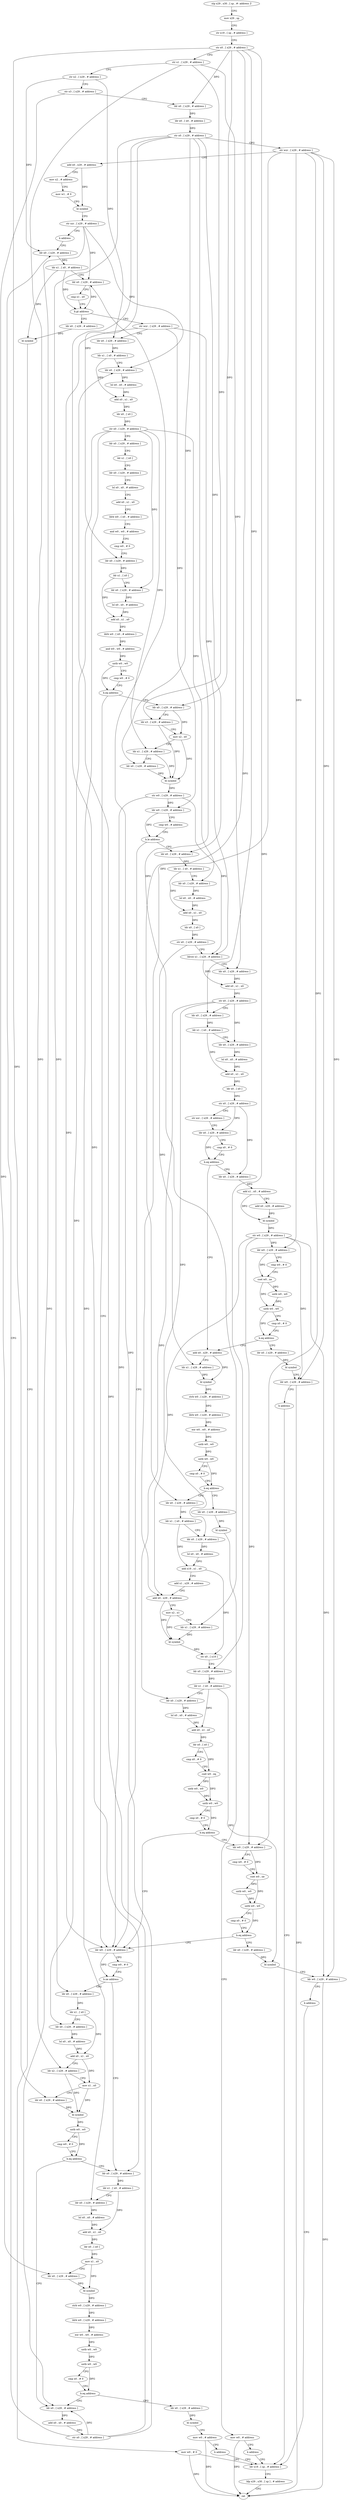 digraph "func" {
"378236" [label = "stp x29 , x30 , [ sp , #- address ]!" ]
"378240" [label = "mov x29 , sp" ]
"378244" [label = "str x19 , [ sp , # address ]" ]
"378248" [label = "str x0 , [ x29 , # address ]" ]
"378252" [label = "str x1 , [ x29 , # address ]" ]
"378256" [label = "str x2 , [ x29 , # address ]" ]
"378260" [label = "str x3 , [ x29 , # address ]" ]
"378264" [label = "ldr x0 , [ x29 , # address ]" ]
"378268" [label = "ldr x0 , [ x0 , # address ]" ]
"378272" [label = "str x0 , [ x29 , # address ]" ]
"378276" [label = "str wzr , [ x29 , # address ]" ]
"378280" [label = "add x0 , x29 , # address" ]
"378284" [label = "mov x2 , # address" ]
"378288" [label = "mov w1 , # 0" ]
"378292" [label = "bl symbol" ]
"378296" [label = "str xzr , [ x29 , # address ]" ]
"378300" [label = "b address" ]
"378944" [label = "ldr x0 , [ x29 , # address ]" ]
"378948" [label = "ldr x1 , [ x0 , # address ]" ]
"378952" [label = "ldr x0 , [ x29 , # address ]" ]
"378956" [label = "cmp x1 , x0" ]
"378960" [label = "b.gt address" ]
"378304" [label = "str wzr , [ x29 , # address ]" ]
"378964" [label = "ldr x0 , [ x29 , # address ]" ]
"378308" [label = "ldr x0 , [ x29 , # address ]" ]
"378312" [label = "ldr x1 , [ x0 , # address ]" ]
"378316" [label = "ldr x0 , [ x29 , # address ]" ]
"378320" [label = "lsl x0 , x0 , # address" ]
"378324" [label = "add x0 , x1 , x0" ]
"378328" [label = "ldr x0 , [ x0 ]" ]
"378332" [label = "str x0 , [ x29 , # address ]" ]
"378336" [label = "ldr x0 , [ x29 , # address ]" ]
"378340" [label = "ldr x1 , [ x0 ]" ]
"378344" [label = "ldr x0 , [ x29 , # address ]" ]
"378348" [label = "lsl x0 , x0 , # address" ]
"378352" [label = "add x0 , x1 , x0" ]
"378356" [label = "ldrb w0 , [ x0 , # address ]" ]
"378360" [label = "and w0 , w0 , # address" ]
"378364" [label = "cmp w0 , # 0" ]
"378368" [label = "ldr x0 , [ x29 , # address ]" ]
"378372" [label = "ldr x1 , [ x0 ]" ]
"378376" [label = "ldr x0 , [ x29 , # address ]" ]
"378380" [label = "lsl x0 , x0 , # address" ]
"378384" [label = "add x0 , x1 , x0" ]
"378388" [label = "ldrb w0 , [ x0 , # address ]" ]
"378392" [label = "and w0 , w0 , # address" ]
"378396" [label = "uxtb w0 , w0" ]
"378400" [label = "cmp w0 , # 0" ]
"378404" [label = "b.eq address" ]
"378792" [label = "ldr w0 , [ x29 , # address ]" ]
"378408" [label = "ldr x0 , [ x29 , # address ]" ]
"378968" [label = "bl symbol" ]
"378972" [label = "mov w0 , # 0" ]
"378976" [label = "ldr x19 , [ sp , # address ]" ]
"378796" [label = "cmp w0 , # 0" ]
"378800" [label = "b.ne address" ]
"378852" [label = "ldr x0 , [ x29 , # address ]" ]
"378804" [label = "ldr x0 , [ x29 , # address ]" ]
"378412" [label = "ldr x3 , [ x29 , # address ]" ]
"378416" [label = "mov x2 , x0" ]
"378420" [label = "ldr x1 , [ x29 , # address ]" ]
"378424" [label = "ldr x0 , [ x29 , # address ]" ]
"378428" [label = "bl symbol" ]
"378432" [label = "str w0 , [ x29 , # address ]" ]
"378436" [label = "ldr w0 , [ x29 , # address ]" ]
"378440" [label = "cmp w0 , # address" ]
"378444" [label = "b.le address" ]
"378448" [label = "ldr x0 , [ x29 , # address ]" ]
"378856" [label = "ldr x1 , [ x0 , # address ]" ]
"378860" [label = "ldr x0 , [ x29 , # address ]" ]
"378864" [label = "lsl x0 , x0 , # address" ]
"378868" [label = "add x0 , x1 , x0" ]
"378872" [label = "ldr x0 , [ x0 ]" ]
"378876" [label = "mov x1 , x0" ]
"378880" [label = "ldr x0 , [ x29 , # address ]" ]
"378884" [label = "bl symbol" ]
"378888" [label = "strb w0 , [ x29 , # address ]" ]
"378892" [label = "ldrb w0 , [ x29 , # address ]" ]
"378896" [label = "eor w0 , w0 , # address" ]
"378900" [label = "uxtb w0 , w0" ]
"378904" [label = "uxtb w0 , w0" ]
"378908" [label = "cmp x0 , # 0" ]
"378912" [label = "b.eq address" ]
"378932" [label = "ldr x0 , [ x29 , # address ]" ]
"378916" [label = "ldr x0 , [ x29 , # address ]" ]
"378808" [label = "ldr x1 , [ x0 ]" ]
"378812" [label = "ldr x0 , [ x29 , # address ]" ]
"378816" [label = "lsl x0 , x0 , # address" ]
"378820" [label = "add x0 , x1 , x0" ]
"378824" [label = "ldr x2 , [ x29 , # address ]" ]
"378828" [label = "mov x1 , x0" ]
"378832" [label = "ldr x0 , [ x29 , # address ]" ]
"378836" [label = "bl symbol" ]
"378840" [label = "uxtb w0 , w0" ]
"378844" [label = "cmp w0 , # 0" ]
"378848" [label = "b.eq address" ]
"378452" [label = "ldr x1 , [ x0 , # address ]" ]
"378456" [label = "ldr x0 , [ x29 , # address ]" ]
"378460" [label = "lsl x0 , x0 , # address" ]
"378464" [label = "add x0 , x1 , x0" ]
"378468" [label = "ldr x0 , [ x0 ]" ]
"378472" [label = "str x0 , [ x29 , # address ]" ]
"378476" [label = "ldrsw x1 , [ x29 , # address ]" ]
"378480" [label = "ldr x0 , [ x29 , # address ]" ]
"378484" [label = "add x0 , x1 , x0" ]
"378488" [label = "str x0 , [ x29 , # address ]" ]
"378492" [label = "ldr x0 , [ x29 , # address ]" ]
"378496" [label = "ldr x1 , [ x0 , # address ]" ]
"378500" [label = "ldr x0 , [ x29 , # address ]" ]
"378504" [label = "lsl x0 , x0 , # address" ]
"378508" [label = "add x0 , x1 , x0" ]
"378512" [label = "ldr x0 , [ x0 ]" ]
"378516" [label = "str x0 , [ x29 , # address ]" ]
"378520" [label = "str xzr , [ x29 , # address ]" ]
"378524" [label = "ldr x0 , [ x29 , # address ]" ]
"378528" [label = "cmp x0 , # 0" ]
"378532" [label = "b.eq address" ]
"378600" [label = "add x0 , x29 , # address" ]
"378536" [label = "ldr x0 , [ x29 , # address ]" ]
"378936" [label = "add x0 , x0 , # address" ]
"378940" [label = "str x0 , [ x29 , # address ]" ]
"378920" [label = "bl symbol" ]
"378924" [label = "mov w0 , # address" ]
"378928" [label = "b address" ]
"378604" [label = "ldr x1 , [ x29 , # address ]" ]
"378608" [label = "bl symbol" ]
"378612" [label = "strb w0 , [ x29 , # address ]" ]
"378616" [label = "ldrb w0 , [ x29 , # address ]" ]
"378620" [label = "eor w0 , w0 , # address" ]
"378624" [label = "uxtb w0 , w0" ]
"378628" [label = "uxtb w0 , w0" ]
"378632" [label = "cmp x0 , # 0" ]
"378636" [label = "b.eq address" ]
"378656" [label = "ldr x0 , [ x29 , # address ]" ]
"378640" [label = "ldr x0 , [ x29 , # address ]" ]
"378540" [label = "add x1 , x0 , # address" ]
"378544" [label = "add x0 , x29 , # address" ]
"378548" [label = "bl symbol" ]
"378552" [label = "str w0 , [ x29 , # address ]" ]
"378556" [label = "ldr w0 , [ x29 , # address ]" ]
"378560" [label = "cmp w0 , # 0" ]
"378564" [label = "cset w0 , ne" ]
"378568" [label = "uxtb w0 , w0" ]
"378572" [label = "uxtb w0 , w0" ]
"378576" [label = "cmp x0 , # 0" ]
"378580" [label = "b.eq address" ]
"378584" [label = "ldr x0 , [ x29 , # address ]" ]
"378980" [label = "ldp x29 , x30 , [ sp ] , # address" ]
"378984" [label = "ret" ]
"378660" [label = "ldr x1 , [ x0 , # address ]" ]
"378664" [label = "ldr x0 , [ x29 , # address ]" ]
"378668" [label = "lsl x0 , x0 , # address" ]
"378672" [label = "add x19 , x1 , x0" ]
"378676" [label = "add x1 , x29 , # address" ]
"378680" [label = "add x0 , x29 , # address" ]
"378684" [label = "mov x2 , x1" ]
"378688" [label = "ldr x1 , [ x29 , # address ]" ]
"378692" [label = "bl symbol" ]
"378696" [label = "str x0 , [ x19 ]" ]
"378700" [label = "ldr x0 , [ x29 , # address ]" ]
"378704" [label = "ldr x1 , [ x0 , # address ]" ]
"378708" [label = "ldr x0 , [ x29 , # address ]" ]
"378712" [label = "lsl x0 , x0 , # address" ]
"378716" [label = "add x0 , x1 , x0" ]
"378720" [label = "ldr x0 , [ x0 ]" ]
"378724" [label = "cmp x0 , # 0" ]
"378728" [label = "cset w0 , eq" ]
"378732" [label = "uxtb w0 , w0" ]
"378736" [label = "uxtb w0 , w0" ]
"378740" [label = "cmp x0 , # 0" ]
"378744" [label = "b.eq address" ]
"378748" [label = "ldr w0 , [ x29 , # address ]" ]
"378644" [label = "bl symbol" ]
"378648" [label = "mov w0 , # address" ]
"378652" [label = "b address" ]
"378588" [label = "bl symbol" ]
"378592" [label = "ldr w0 , [ x29 , # address ]" ]
"378596" [label = "b address" ]
"378752" [label = "cmp w0 , # 0" ]
"378756" [label = "cset w0 , ne" ]
"378760" [label = "uxtb w0 , w0" ]
"378764" [label = "uxtb w0 , w0" ]
"378768" [label = "cmp x0 , # 0" ]
"378772" [label = "b.eq address" ]
"378776" [label = "ldr x0 , [ x29 , # address ]" ]
"378780" [label = "bl symbol" ]
"378784" [label = "ldr w0 , [ x29 , # address ]" ]
"378788" [label = "b address" ]
"378236" -> "378240" [ label = "CFG" ]
"378240" -> "378244" [ label = "CFG" ]
"378244" -> "378248" [ label = "CFG" ]
"378248" -> "378252" [ label = "CFG" ]
"378248" -> "378264" [ label = "DFG" ]
"378248" -> "378408" [ label = "DFG" ]
"378248" -> "378832" [ label = "DFG" ]
"378248" -> "378492" [ label = "DFG" ]
"378248" -> "378656" [ label = "DFG" ]
"378248" -> "378700" [ label = "DFG" ]
"378252" -> "378256" [ label = "CFG" ]
"378252" -> "378412" [ label = "DFG" ]
"378252" -> "378824" [ label = "DFG" ]
"378252" -> "378480" [ label = "DFG" ]
"378256" -> "378260" [ label = "CFG" ]
"378256" -> "378944" [ label = "DFG" ]
"378256" -> "378308" [ label = "DFG" ]
"378260" -> "378264" [ label = "CFG" ]
"378260" -> "378880" [ label = "DFG" ]
"378264" -> "378268" [ label = "DFG" ]
"378268" -> "378272" [ label = "DFG" ]
"378272" -> "378276" [ label = "CFG" ]
"378272" -> "378368" [ label = "DFG" ]
"378272" -> "378424" [ label = "DFG" ]
"378272" -> "378852" [ label = "DFG" ]
"378272" -> "378804" [ label = "DFG" ]
"378272" -> "378448" [ label = "DFG" ]
"378272" -> "378688" [ label = "DFG" ]
"378276" -> "378280" [ label = "CFG" ]
"378276" -> "378556" [ label = "DFG" ]
"378276" -> "378592" [ label = "DFG" ]
"378276" -> "378748" [ label = "DFG" ]
"378276" -> "378784" [ label = "DFG" ]
"378276" -> "378680" [ label = "DFG" ]
"378280" -> "378284" [ label = "CFG" ]
"378280" -> "378292" [ label = "DFG" ]
"378284" -> "378288" [ label = "CFG" ]
"378288" -> "378292" [ label = "CFG" ]
"378292" -> "378296" [ label = "CFG" ]
"378296" -> "378300" [ label = "CFG" ]
"378296" -> "378952" [ label = "DFG" ]
"378296" -> "378316" [ label = "DFG" ]
"378296" -> "378932" [ label = "DFG" ]
"378300" -> "378944" [ label = "CFG" ]
"378944" -> "378948" [ label = "DFG" ]
"378948" -> "378952" [ label = "CFG" ]
"378948" -> "378960" [ label = "DFG" ]
"378948" -> "378968" [ label = "DFG" ]
"378952" -> "378956" [ label = "CFG" ]
"378952" -> "378960" [ label = "DFG" ]
"378956" -> "378960" [ label = "CFG" ]
"378960" -> "378304" [ label = "CFG" ]
"378960" -> "378964" [ label = "CFG" ]
"378304" -> "378308" [ label = "CFG" ]
"378304" -> "378792" [ label = "DFG" ]
"378304" -> "378436" [ label = "DFG" ]
"378304" -> "378476" [ label = "DFG" ]
"378964" -> "378968" [ label = "DFG" ]
"378308" -> "378312" [ label = "DFG" ]
"378312" -> "378316" [ label = "CFG" ]
"378312" -> "378324" [ label = "DFG" ]
"378316" -> "378320" [ label = "DFG" ]
"378320" -> "378324" [ label = "DFG" ]
"378324" -> "378328" [ label = "DFG" ]
"378328" -> "378332" [ label = "DFG" ]
"378332" -> "378336" [ label = "CFG" ]
"378332" -> "378376" [ label = "DFG" ]
"378332" -> "378420" [ label = "DFG" ]
"378332" -> "378860" [ label = "DFG" ]
"378332" -> "378812" [ label = "DFG" ]
"378332" -> "378456" [ label = "DFG" ]
"378336" -> "378340" [ label = "CFG" ]
"378340" -> "378344" [ label = "CFG" ]
"378344" -> "378348" [ label = "CFG" ]
"378348" -> "378352" [ label = "CFG" ]
"378352" -> "378356" [ label = "CFG" ]
"378356" -> "378360" [ label = "CFG" ]
"378360" -> "378364" [ label = "CFG" ]
"378364" -> "378368" [ label = "CFG" ]
"378368" -> "378372" [ label = "DFG" ]
"378372" -> "378376" [ label = "CFG" ]
"378372" -> "378384" [ label = "DFG" ]
"378376" -> "378380" [ label = "DFG" ]
"378380" -> "378384" [ label = "DFG" ]
"378384" -> "378388" [ label = "DFG" ]
"378388" -> "378392" [ label = "DFG" ]
"378392" -> "378396" [ label = "DFG" ]
"378396" -> "378400" [ label = "CFG" ]
"378396" -> "378404" [ label = "DFG" ]
"378400" -> "378404" [ label = "CFG" ]
"378404" -> "378792" [ label = "CFG" ]
"378404" -> "378408" [ label = "CFG" ]
"378792" -> "378796" [ label = "CFG" ]
"378792" -> "378800" [ label = "DFG" ]
"378408" -> "378412" [ label = "CFG" ]
"378408" -> "378416" [ label = "DFG" ]
"378968" -> "378972" [ label = "CFG" ]
"378972" -> "378976" [ label = "CFG" ]
"378972" -> "378984" [ label = "DFG" ]
"378976" -> "378980" [ label = "CFG" ]
"378796" -> "378800" [ label = "CFG" ]
"378800" -> "378852" [ label = "CFG" ]
"378800" -> "378804" [ label = "CFG" ]
"378852" -> "378856" [ label = "DFG" ]
"378804" -> "378808" [ label = "DFG" ]
"378412" -> "378416" [ label = "CFG" ]
"378412" -> "378428" [ label = "DFG" ]
"378416" -> "378420" [ label = "CFG" ]
"378416" -> "378428" [ label = "DFG" ]
"378420" -> "378424" [ label = "CFG" ]
"378420" -> "378428" [ label = "DFG" ]
"378424" -> "378428" [ label = "DFG" ]
"378428" -> "378432" [ label = "DFG" ]
"378432" -> "378436" [ label = "DFG" ]
"378432" -> "378792" [ label = "DFG" ]
"378432" -> "378476" [ label = "DFG" ]
"378436" -> "378440" [ label = "CFG" ]
"378436" -> "378444" [ label = "DFG" ]
"378440" -> "378444" [ label = "CFG" ]
"378444" -> "378792" [ label = "CFG" ]
"378444" -> "378448" [ label = "CFG" ]
"378448" -> "378452" [ label = "DFG" ]
"378856" -> "378860" [ label = "CFG" ]
"378856" -> "378868" [ label = "DFG" ]
"378860" -> "378864" [ label = "DFG" ]
"378864" -> "378868" [ label = "DFG" ]
"378868" -> "378872" [ label = "DFG" ]
"378872" -> "378876" [ label = "DFG" ]
"378876" -> "378880" [ label = "CFG" ]
"378876" -> "378884" [ label = "DFG" ]
"378880" -> "378884" [ label = "DFG" ]
"378884" -> "378888" [ label = "DFG" ]
"378888" -> "378892" [ label = "DFG" ]
"378892" -> "378896" [ label = "DFG" ]
"378896" -> "378900" [ label = "DFG" ]
"378900" -> "378904" [ label = "DFG" ]
"378904" -> "378908" [ label = "CFG" ]
"378904" -> "378912" [ label = "DFG" ]
"378908" -> "378912" [ label = "CFG" ]
"378912" -> "378932" [ label = "CFG" ]
"378912" -> "378916" [ label = "CFG" ]
"378932" -> "378936" [ label = "DFG" ]
"378916" -> "378920" [ label = "DFG" ]
"378808" -> "378812" [ label = "CFG" ]
"378808" -> "378820" [ label = "DFG" ]
"378812" -> "378816" [ label = "DFG" ]
"378816" -> "378820" [ label = "DFG" ]
"378820" -> "378824" [ label = "CFG" ]
"378820" -> "378828" [ label = "DFG" ]
"378824" -> "378828" [ label = "CFG" ]
"378824" -> "378836" [ label = "DFG" ]
"378828" -> "378832" [ label = "CFG" ]
"378828" -> "378836" [ label = "DFG" ]
"378832" -> "378836" [ label = "DFG" ]
"378836" -> "378840" [ label = "DFG" ]
"378840" -> "378844" [ label = "CFG" ]
"378840" -> "378848" [ label = "DFG" ]
"378844" -> "378848" [ label = "CFG" ]
"378848" -> "378932" [ label = "CFG" ]
"378848" -> "378852" [ label = "CFG" ]
"378452" -> "378456" [ label = "CFG" ]
"378452" -> "378464" [ label = "DFG" ]
"378456" -> "378460" [ label = "DFG" ]
"378460" -> "378464" [ label = "DFG" ]
"378464" -> "378468" [ label = "DFG" ]
"378468" -> "378472" [ label = "DFG" ]
"378472" -> "378476" [ label = "CFG" ]
"378472" -> "378604" [ label = "DFG" ]
"378476" -> "378480" [ label = "CFG" ]
"378476" -> "378484" [ label = "DFG" ]
"378480" -> "378484" [ label = "DFG" ]
"378484" -> "378488" [ label = "DFG" ]
"378488" -> "378492" [ label = "CFG" ]
"378488" -> "378500" [ label = "DFG" ]
"378488" -> "378664" [ label = "DFG" ]
"378488" -> "378708" [ label = "DFG" ]
"378492" -> "378496" [ label = "DFG" ]
"378496" -> "378500" [ label = "CFG" ]
"378496" -> "378508" [ label = "DFG" ]
"378500" -> "378504" [ label = "DFG" ]
"378504" -> "378508" [ label = "DFG" ]
"378508" -> "378512" [ label = "DFG" ]
"378512" -> "378516" [ label = "DFG" ]
"378516" -> "378520" [ label = "CFG" ]
"378516" -> "378524" [ label = "DFG" ]
"378516" -> "378536" [ label = "DFG" ]
"378520" -> "378524" [ label = "CFG" ]
"378524" -> "378528" [ label = "CFG" ]
"378524" -> "378532" [ label = "DFG" ]
"378528" -> "378532" [ label = "CFG" ]
"378532" -> "378600" [ label = "CFG" ]
"378532" -> "378536" [ label = "CFG" ]
"378600" -> "378604" [ label = "CFG" ]
"378600" -> "378608" [ label = "DFG" ]
"378536" -> "378540" [ label = "DFG" ]
"378936" -> "378940" [ label = "DFG" ]
"378940" -> "378944" [ label = "CFG" ]
"378940" -> "378952" [ label = "DFG" ]
"378940" -> "378316" [ label = "DFG" ]
"378940" -> "378932" [ label = "DFG" ]
"378920" -> "378924" [ label = "CFG" ]
"378924" -> "378928" [ label = "CFG" ]
"378924" -> "378984" [ label = "DFG" ]
"378928" -> "378976" [ label = "CFG" ]
"378604" -> "378608" [ label = "DFG" ]
"378608" -> "378612" [ label = "DFG" ]
"378612" -> "378616" [ label = "DFG" ]
"378616" -> "378620" [ label = "DFG" ]
"378620" -> "378624" [ label = "DFG" ]
"378624" -> "378628" [ label = "DFG" ]
"378628" -> "378632" [ label = "CFG" ]
"378628" -> "378636" [ label = "DFG" ]
"378632" -> "378636" [ label = "CFG" ]
"378636" -> "378656" [ label = "CFG" ]
"378636" -> "378640" [ label = "CFG" ]
"378656" -> "378660" [ label = "DFG" ]
"378640" -> "378644" [ label = "DFG" ]
"378540" -> "378544" [ label = "CFG" ]
"378540" -> "378548" [ label = "DFG" ]
"378544" -> "378548" [ label = "DFG" ]
"378548" -> "378552" [ label = "DFG" ]
"378552" -> "378556" [ label = "DFG" ]
"378552" -> "378592" [ label = "DFG" ]
"378552" -> "378748" [ label = "DFG" ]
"378552" -> "378784" [ label = "DFG" ]
"378552" -> "378680" [ label = "DFG" ]
"378556" -> "378560" [ label = "CFG" ]
"378556" -> "378564" [ label = "DFG" ]
"378560" -> "378564" [ label = "CFG" ]
"378564" -> "378568" [ label = "DFG" ]
"378564" -> "378572" [ label = "DFG" ]
"378568" -> "378572" [ label = "DFG" ]
"378572" -> "378576" [ label = "CFG" ]
"378572" -> "378580" [ label = "DFG" ]
"378576" -> "378580" [ label = "CFG" ]
"378580" -> "378600" [ label = "CFG" ]
"378580" -> "378584" [ label = "CFG" ]
"378584" -> "378588" [ label = "DFG" ]
"378980" -> "378984" [ label = "CFG" ]
"378660" -> "378664" [ label = "CFG" ]
"378660" -> "378672" [ label = "DFG" ]
"378664" -> "378668" [ label = "DFG" ]
"378668" -> "378672" [ label = "DFG" ]
"378672" -> "378676" [ label = "CFG" ]
"378672" -> "378696" [ label = "DFG" ]
"378676" -> "378680" [ label = "CFG" ]
"378680" -> "378684" [ label = "CFG" ]
"378680" -> "378692" [ label = "DFG" ]
"378684" -> "378688" [ label = "CFG" ]
"378684" -> "378692" [ label = "DFG" ]
"378688" -> "378692" [ label = "DFG" ]
"378692" -> "378696" [ label = "DFG" ]
"378696" -> "378700" [ label = "CFG" ]
"378700" -> "378704" [ label = "DFG" ]
"378704" -> "378708" [ label = "CFG" ]
"378704" -> "378716" [ label = "DFG" ]
"378704" -> "378780" [ label = "DFG" ]
"378708" -> "378712" [ label = "DFG" ]
"378712" -> "378716" [ label = "DFG" ]
"378716" -> "378720" [ label = "DFG" ]
"378720" -> "378724" [ label = "CFG" ]
"378720" -> "378728" [ label = "DFG" ]
"378724" -> "378728" [ label = "CFG" ]
"378728" -> "378732" [ label = "DFG" ]
"378728" -> "378736" [ label = "DFG" ]
"378732" -> "378736" [ label = "DFG" ]
"378736" -> "378740" [ label = "CFG" ]
"378736" -> "378744" [ label = "DFG" ]
"378740" -> "378744" [ label = "CFG" ]
"378744" -> "378792" [ label = "CFG" ]
"378744" -> "378748" [ label = "CFG" ]
"378748" -> "378752" [ label = "CFG" ]
"378748" -> "378756" [ label = "DFG" ]
"378644" -> "378648" [ label = "CFG" ]
"378648" -> "378652" [ label = "CFG" ]
"378648" -> "378984" [ label = "DFG" ]
"378652" -> "378976" [ label = "CFG" ]
"378588" -> "378592" [ label = "CFG" ]
"378592" -> "378596" [ label = "CFG" ]
"378592" -> "378984" [ label = "DFG" ]
"378596" -> "378976" [ label = "CFG" ]
"378752" -> "378756" [ label = "CFG" ]
"378756" -> "378760" [ label = "DFG" ]
"378756" -> "378764" [ label = "DFG" ]
"378760" -> "378764" [ label = "DFG" ]
"378764" -> "378768" [ label = "CFG" ]
"378764" -> "378772" [ label = "DFG" ]
"378768" -> "378772" [ label = "CFG" ]
"378772" -> "378792" [ label = "CFG" ]
"378772" -> "378776" [ label = "CFG" ]
"378776" -> "378780" [ label = "DFG" ]
"378780" -> "378784" [ label = "CFG" ]
"378784" -> "378788" [ label = "CFG" ]
"378784" -> "378984" [ label = "DFG" ]
"378788" -> "378976" [ label = "CFG" ]
}
